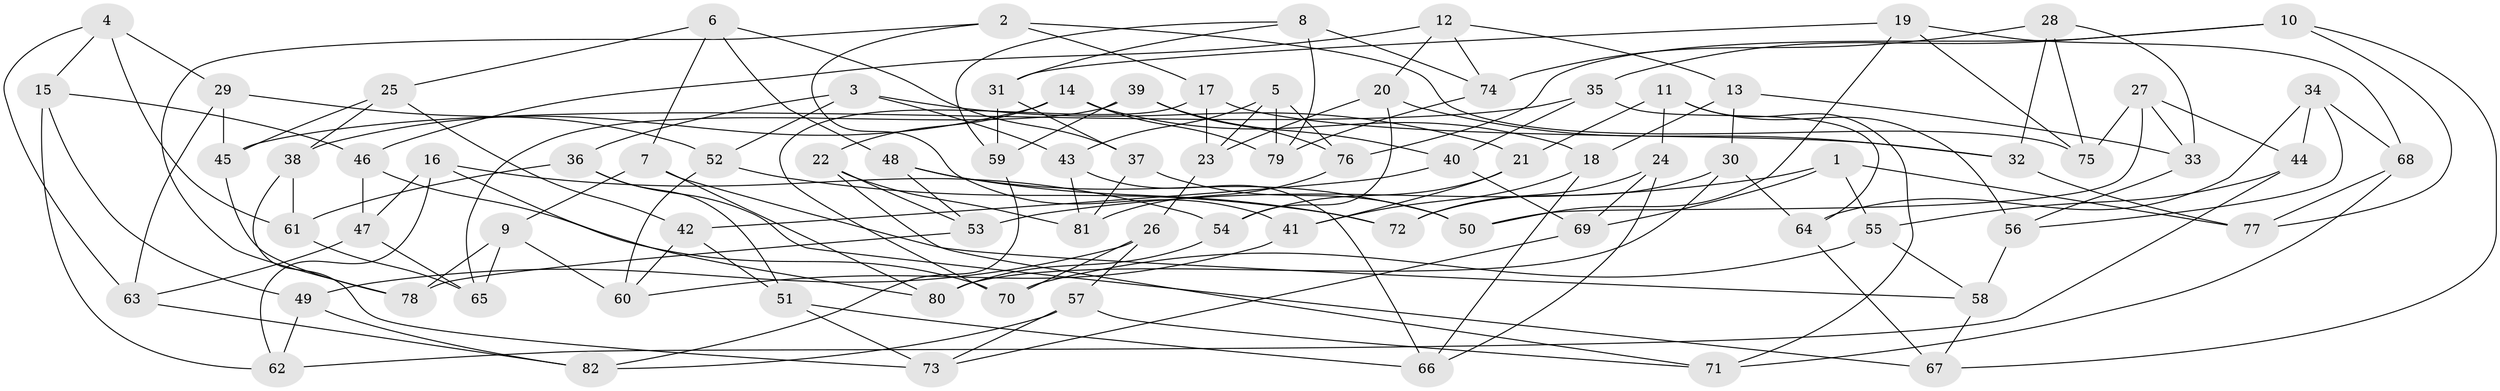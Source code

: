 // Generated by graph-tools (version 1.1) at 2025/16/03/09/25 04:16:29]
// undirected, 82 vertices, 164 edges
graph export_dot {
graph [start="1"]
  node [color=gray90,style=filled];
  1;
  2;
  3;
  4;
  5;
  6;
  7;
  8;
  9;
  10;
  11;
  12;
  13;
  14;
  15;
  16;
  17;
  18;
  19;
  20;
  21;
  22;
  23;
  24;
  25;
  26;
  27;
  28;
  29;
  30;
  31;
  32;
  33;
  34;
  35;
  36;
  37;
  38;
  39;
  40;
  41;
  42;
  43;
  44;
  45;
  46;
  47;
  48;
  49;
  50;
  51;
  52;
  53;
  54;
  55;
  56;
  57;
  58;
  59;
  60;
  61;
  62;
  63;
  64;
  65;
  66;
  67;
  68;
  69;
  70;
  71;
  72;
  73;
  74;
  75;
  76;
  77;
  78;
  79;
  80;
  81;
  82;
  1 -- 69;
  1 -- 77;
  1 -- 53;
  1 -- 55;
  2 -- 17;
  2 -- 75;
  2 -- 78;
  2 -- 41;
  3 -- 21;
  3 -- 43;
  3 -- 52;
  3 -- 36;
  4 -- 15;
  4 -- 61;
  4 -- 63;
  4 -- 29;
  5 -- 76;
  5 -- 43;
  5 -- 79;
  5 -- 23;
  6 -- 7;
  6 -- 25;
  6 -- 48;
  6 -- 37;
  7 -- 9;
  7 -- 58;
  7 -- 80;
  8 -- 74;
  8 -- 79;
  8 -- 59;
  8 -- 31;
  9 -- 78;
  9 -- 60;
  9 -- 65;
  10 -- 77;
  10 -- 67;
  10 -- 35;
  10 -- 76;
  11 -- 21;
  11 -- 71;
  11 -- 56;
  11 -- 24;
  12 -- 74;
  12 -- 13;
  12 -- 46;
  12 -- 20;
  13 -- 33;
  13 -- 30;
  13 -- 18;
  14 -- 18;
  14 -- 79;
  14 -- 22;
  14 -- 38;
  15 -- 49;
  15 -- 62;
  15 -- 46;
  16 -- 80;
  16 -- 62;
  16 -- 47;
  16 -- 54;
  17 -- 32;
  17 -- 23;
  17 -- 70;
  18 -- 41;
  18 -- 66;
  19 -- 75;
  19 -- 50;
  19 -- 31;
  19 -- 68;
  20 -- 54;
  20 -- 32;
  20 -- 23;
  21 -- 54;
  21 -- 41;
  22 -- 53;
  22 -- 71;
  22 -- 81;
  23 -- 26;
  24 -- 72;
  24 -- 66;
  24 -- 69;
  25 -- 42;
  25 -- 45;
  25 -- 38;
  26 -- 49;
  26 -- 70;
  26 -- 57;
  27 -- 44;
  27 -- 75;
  27 -- 33;
  27 -- 50;
  28 -- 32;
  28 -- 75;
  28 -- 33;
  28 -- 74;
  29 -- 52;
  29 -- 63;
  29 -- 45;
  30 -- 80;
  30 -- 72;
  30 -- 64;
  31 -- 37;
  31 -- 59;
  32 -- 77;
  33 -- 56;
  34 -- 44;
  34 -- 56;
  34 -- 64;
  34 -- 68;
  35 -- 45;
  35 -- 40;
  35 -- 64;
  36 -- 67;
  36 -- 51;
  36 -- 61;
  37 -- 81;
  37 -- 50;
  38 -- 61;
  38 -- 73;
  39 -- 40;
  39 -- 59;
  39 -- 65;
  39 -- 76;
  40 -- 42;
  40 -- 69;
  41 -- 60;
  42 -- 60;
  42 -- 51;
  43 -- 66;
  43 -- 81;
  44 -- 55;
  44 -- 62;
  45 -- 78;
  46 -- 70;
  46 -- 47;
  47 -- 63;
  47 -- 65;
  48 -- 50;
  48 -- 53;
  48 -- 72;
  49 -- 82;
  49 -- 62;
  51 -- 66;
  51 -- 73;
  52 -- 72;
  52 -- 60;
  53 -- 78;
  54 -- 80;
  55 -- 58;
  55 -- 70;
  56 -- 58;
  57 -- 82;
  57 -- 73;
  57 -- 71;
  58 -- 67;
  59 -- 82;
  61 -- 65;
  63 -- 82;
  64 -- 67;
  68 -- 77;
  68 -- 71;
  69 -- 73;
  74 -- 79;
  76 -- 81;
}
